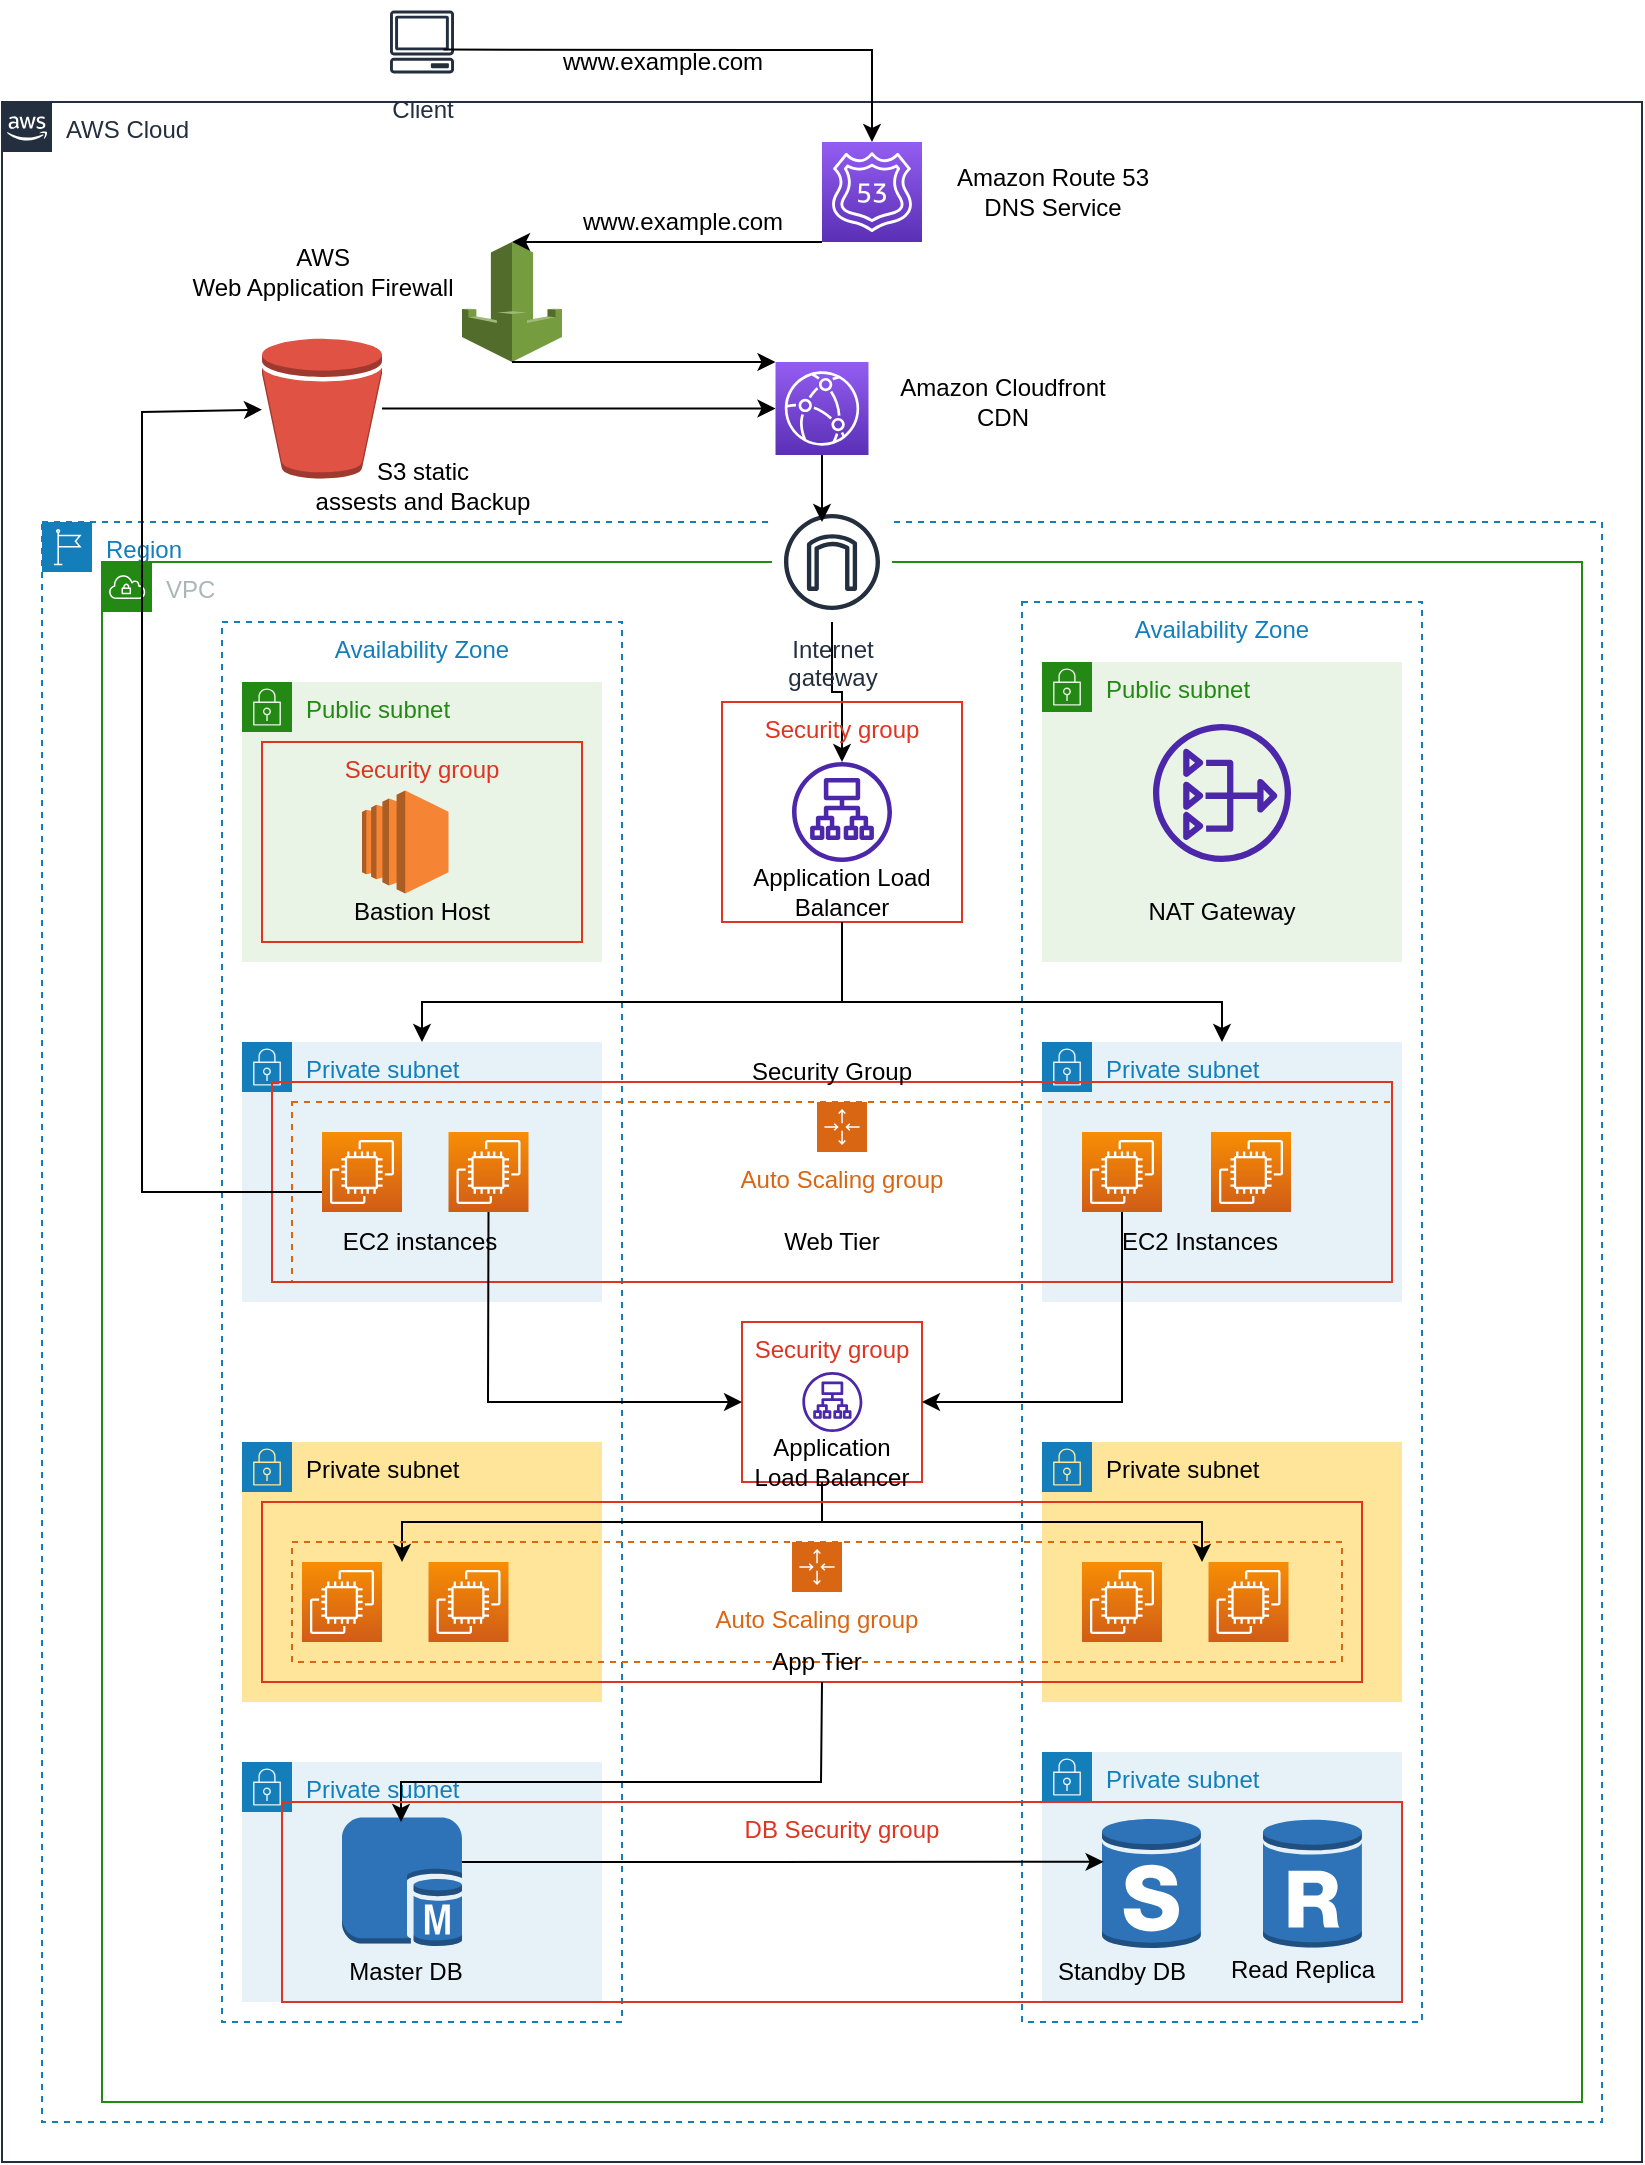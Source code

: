 <mxfile version="19.0.3" type="github">
  <diagram id="kU0hUeMjQg0mGXt2Nw3Z" name="Page-1">
    <mxGraphModel dx="978" dy="594" grid="1" gridSize="10" guides="1" tooltips="1" connect="1" arrows="0" fold="1" page="1" pageScale="1" pageWidth="850" pageHeight="1100" math="0" shadow="0">
      <root>
        <mxCell id="0" />
        <mxCell id="1" parent="0" />
        <mxCell id="V4WVdfKS_ffeEVljyxt0-1" value="AWS Cloud" style="points=[[0,0],[0.25,0],[0.5,0],[0.75,0],[1,0],[1,0.25],[1,0.5],[1,0.75],[1,1],[0.75,1],[0.5,1],[0.25,1],[0,1],[0,0.75],[0,0.5],[0,0.25]];outlineConnect=0;gradientColor=none;html=1;whiteSpace=wrap;fontSize=12;fontStyle=0;container=1;pointerEvents=0;collapsible=0;recursiveResize=0;shape=mxgraph.aws4.group;grIcon=mxgraph.aws4.group_aws_cloud_alt;strokeColor=#232F3E;fillColor=none;verticalAlign=top;align=left;spacingLeft=30;fontColor=#232F3E;dashed=0;" vertex="1" parent="1">
          <mxGeometry x="10" y="50" width="820" height="1030" as="geometry" />
        </mxCell>
        <mxCell id="V4WVdfKS_ffeEVljyxt0-7" value="" style="outlineConnect=0;dashed=0;verticalLabelPosition=bottom;verticalAlign=top;align=center;html=1;shape=mxgraph.aws3.waf;fillColor=#759C3E;gradientColor=none;" vertex="1" parent="V4WVdfKS_ffeEVljyxt0-1">
          <mxGeometry x="230" y="70" width="50" height="60" as="geometry" />
        </mxCell>
        <mxCell id="V4WVdfKS_ffeEVljyxt0-11" value="" style="sketch=0;points=[[0,0,0],[0.25,0,0],[0.5,0,0],[0.75,0,0],[1,0,0],[0,1,0],[0.25,1,0],[0.5,1,0],[0.75,1,0],[1,1,0],[0,0.25,0],[0,0.5,0],[0,0.75,0],[1,0.25,0],[1,0.5,0],[1,0.75,0]];outlineConnect=0;fontColor=#232F3E;gradientColor=#945DF2;gradientDirection=north;fillColor=#5A30B5;strokeColor=#ffffff;dashed=0;verticalLabelPosition=bottom;verticalAlign=top;align=center;html=1;fontSize=12;fontStyle=0;aspect=fixed;shape=mxgraph.aws4.resourceIcon;resIcon=mxgraph.aws4.cloudfront;" vertex="1" parent="V4WVdfKS_ffeEVljyxt0-1">
          <mxGeometry x="386.75" y="130" width="46.5" height="46.5" as="geometry" />
        </mxCell>
        <mxCell id="V4WVdfKS_ffeEVljyxt0-5" value="" style="sketch=0;points=[[0,0,0],[0.25,0,0],[0.5,0,0],[0.75,0,0],[1,0,0],[0,1,0],[0.25,1,0],[0.5,1,0],[0.75,1,0],[1,1,0],[0,0.25,0],[0,0.5,0],[0,0.75,0],[1,0.25,0],[1,0.5,0],[1,0.75,0]];outlineConnect=0;fontColor=#232F3E;gradientColor=#945DF2;gradientDirection=north;fillColor=#5A30B5;strokeColor=#ffffff;dashed=0;verticalLabelPosition=bottom;verticalAlign=top;align=center;html=1;fontSize=12;fontStyle=0;aspect=fixed;shape=mxgraph.aws4.resourceIcon;resIcon=mxgraph.aws4.route_53;" vertex="1" parent="V4WVdfKS_ffeEVljyxt0-1">
          <mxGeometry x="410" y="20" width="50" height="50" as="geometry" />
        </mxCell>
        <mxCell id="V4WVdfKS_ffeEVljyxt0-10" value="" style="endArrow=classic;html=1;rounded=0;entryX=0.5;entryY=0;entryDx=0;entryDy=0;entryPerimeter=0;exitX=0;exitY=1;exitDx=0;exitDy=0;exitPerimeter=0;" edge="1" parent="V4WVdfKS_ffeEVljyxt0-1" source="V4WVdfKS_ffeEVljyxt0-5" target="V4WVdfKS_ffeEVljyxt0-7">
          <mxGeometry width="50" height="50" relative="1" as="geometry">
            <mxPoint x="400" y="150" as="sourcePoint" />
            <mxPoint x="450" y="100" as="targetPoint" />
          </mxGeometry>
        </mxCell>
        <mxCell id="V4WVdfKS_ffeEVljyxt0-6" value="" style="outlineConnect=0;dashed=0;verticalLabelPosition=bottom;verticalAlign=top;align=center;html=1;shape=mxgraph.aws3.bucket;fillColor=#E05243;gradientColor=none;" vertex="1" parent="V4WVdfKS_ffeEVljyxt0-1">
          <mxGeometry x="130" y="118.25" width="60" height="70" as="geometry" />
        </mxCell>
        <mxCell id="V4WVdfKS_ffeEVljyxt0-12" value="" style="endArrow=classic;html=1;rounded=0;exitX=0.5;exitY=1;exitDx=0;exitDy=0;exitPerimeter=0;entryX=0;entryY=0;entryDx=0;entryDy=0;entryPerimeter=0;" edge="1" parent="V4WVdfKS_ffeEVljyxt0-1" source="V4WVdfKS_ffeEVljyxt0-7" target="V4WVdfKS_ffeEVljyxt0-11">
          <mxGeometry width="50" height="50" relative="1" as="geometry">
            <mxPoint x="410" y="540" as="sourcePoint" />
            <mxPoint x="460" y="490" as="targetPoint" />
          </mxGeometry>
        </mxCell>
        <mxCell id="V4WVdfKS_ffeEVljyxt0-13" value="" style="endArrow=classic;html=1;rounded=0;entryX=0;entryY=0.5;entryDx=0;entryDy=0;entryPerimeter=0;" edge="1" parent="V4WVdfKS_ffeEVljyxt0-1" source="V4WVdfKS_ffeEVljyxt0-6" target="V4WVdfKS_ffeEVljyxt0-11">
          <mxGeometry width="50" height="50" relative="1" as="geometry">
            <mxPoint x="240" y="215.75" as="sourcePoint" />
            <mxPoint x="290" y="165.75" as="targetPoint" />
          </mxGeometry>
        </mxCell>
        <mxCell id="V4WVdfKS_ffeEVljyxt0-70" value="Amazon Route 53 &lt;br&gt;DNS Service" style="text;html=1;align=center;verticalAlign=middle;resizable=0;points=[];autosize=1;strokeColor=none;fillColor=none;fontColor=#000000;" vertex="1" parent="V4WVdfKS_ffeEVljyxt0-1">
          <mxGeometry x="470" y="30" width="110" height="30" as="geometry" />
        </mxCell>
        <mxCell id="V4WVdfKS_ffeEVljyxt0-71" value="AWS &lt;br&gt;Web Application Firewall" style="text;html=1;align=center;verticalAlign=middle;resizable=0;points=[];autosize=1;strokeColor=none;fillColor=none;fontColor=#000000;" vertex="1" parent="V4WVdfKS_ffeEVljyxt0-1">
          <mxGeometry x="85" y="70" width="150" height="30" as="geometry" />
        </mxCell>
        <mxCell id="V4WVdfKS_ffeEVljyxt0-72" value="www.example.com" style="text;html=1;align=center;verticalAlign=middle;resizable=0;points=[];autosize=1;strokeColor=none;fillColor=none;fontColor=#000000;strokeWidth=0;" vertex="1" parent="V4WVdfKS_ffeEVljyxt0-1">
          <mxGeometry x="280" y="50" width="120" height="20" as="geometry" />
        </mxCell>
        <mxCell id="V4WVdfKS_ffeEVljyxt0-74" value="S3 static &lt;br&gt;assests and Backup" style="text;html=1;align=center;verticalAlign=middle;resizable=0;points=[];autosize=1;strokeColor=none;fillColor=none;fontColor=#000000;" vertex="1" parent="V4WVdfKS_ffeEVljyxt0-1">
          <mxGeometry x="150" y="176.5" width="120" height="30" as="geometry" />
        </mxCell>
        <mxCell id="V4WVdfKS_ffeEVljyxt0-2" value="Region" style="points=[[0,0],[0.25,0],[0.5,0],[0.75,0],[1,0],[1,0.25],[1,0.5],[1,0.75],[1,1],[0.75,1],[0.5,1],[0.25,1],[0,1],[0,0.75],[0,0.5],[0,0.25]];outlineConnect=0;gradientColor=none;html=1;whiteSpace=wrap;fontSize=12;fontStyle=0;container=1;pointerEvents=0;collapsible=0;recursiveResize=0;shape=mxgraph.aws4.group;grIcon=mxgraph.aws4.group_region;strokeColor=#147EBA;fillColor=none;verticalAlign=top;align=left;spacingLeft=30;fontColor=#147EBA;dashed=1;" vertex="1" parent="1">
          <mxGeometry x="30" y="260" width="780" height="800" as="geometry" />
        </mxCell>
        <mxCell id="V4WVdfKS_ffeEVljyxt0-3" value="VPC" style="points=[[0,0],[0.25,0],[0.5,0],[0.75,0],[1,0],[1,0.25],[1,0.5],[1,0.75],[1,1],[0.75,1],[0.5,1],[0.25,1],[0,1],[0,0.75],[0,0.5],[0,0.25]];outlineConnect=0;gradientColor=none;html=1;whiteSpace=wrap;fontSize=12;fontStyle=0;container=1;pointerEvents=0;collapsible=0;recursiveResize=0;shape=mxgraph.aws4.group;grIcon=mxgraph.aws4.group_vpc;strokeColor=#248814;fillColor=none;verticalAlign=top;align=left;spacingLeft=30;fontColor=#AAB7B8;dashed=0;" vertex="1" parent="1">
          <mxGeometry x="60" y="280" width="740" height="770" as="geometry" />
        </mxCell>
        <mxCell id="V4WVdfKS_ffeEVljyxt0-44" value="&lt;font color=&quot;#000000&quot;&gt;Private subnet&lt;/font&gt;" style="points=[[0,0],[0.25,0],[0.5,0],[0.75,0],[1,0],[1,0.25],[1,0.5],[1,0.75],[1,1],[0.75,1],[0.5,1],[0.25,1],[0,1],[0,0.75],[0,0.5],[0,0.25]];outlineConnect=0;gradientColor=none;html=1;whiteSpace=wrap;fontSize=12;fontStyle=0;container=1;pointerEvents=0;collapsible=0;recursiveResize=0;shape=mxgraph.aws4.group;grIcon=mxgraph.aws4.group_security_group;grStroke=0;strokeColor=#147EBA;fillColor=#FFE599;verticalAlign=top;align=left;spacingLeft=30;fontColor=#147EBA;dashed=0;" vertex="1" parent="V4WVdfKS_ffeEVljyxt0-3">
          <mxGeometry x="70" y="440" width="180" height="130" as="geometry" />
        </mxCell>
        <mxCell id="V4WVdfKS_ffeEVljyxt0-50" value="" style="sketch=0;points=[[0,0,0],[0.25,0,0],[0.5,0,0],[0.75,0,0],[1,0,0],[0,1,0],[0.25,1,0],[0.5,1,0],[0.75,1,0],[1,1,0],[0,0.25,0],[0,0.5,0],[0,0.75,0],[1,0.25,0],[1,0.5,0],[1,0.75,0]];outlineConnect=0;fontColor=#232F3E;gradientColor=#F78E04;gradientDirection=north;fillColor=#D05C17;strokeColor=#ffffff;dashed=0;verticalLabelPosition=bottom;verticalAlign=top;align=center;html=1;fontSize=12;fontStyle=0;aspect=fixed;shape=mxgraph.aws4.resourceIcon;resIcon=mxgraph.aws4.ec2;" vertex="1" parent="V4WVdfKS_ffeEVljyxt0-44">
          <mxGeometry x="30" y="60" width="40" height="40" as="geometry" />
        </mxCell>
        <mxCell id="V4WVdfKS_ffeEVljyxt0-51" value="" style="sketch=0;points=[[0,0,0],[0.25,0,0],[0.5,0,0],[0.75,0,0],[1,0,0],[0,1,0],[0.25,1,0],[0.5,1,0],[0.75,1,0],[1,1,0],[0,0.25,0],[0,0.5,0],[0,0.75,0],[1,0.25,0],[1,0.5,0],[1,0.75,0]];outlineConnect=0;fontColor=#232F3E;gradientColor=#F78E04;gradientDirection=north;fillColor=#D05C17;strokeColor=#ffffff;dashed=0;verticalLabelPosition=bottom;verticalAlign=top;align=center;html=1;fontSize=12;fontStyle=0;aspect=fixed;shape=mxgraph.aws4.resourceIcon;resIcon=mxgraph.aws4.ec2;" vertex="1" parent="V4WVdfKS_ffeEVljyxt0-44">
          <mxGeometry x="93.25" y="60" width="40" height="40" as="geometry" />
        </mxCell>
        <mxCell id="V4WVdfKS_ffeEVljyxt0-56" value="Private subnet" style="points=[[0,0],[0.25,0],[0.5,0],[0.75,0],[1,0],[1,0.25],[1,0.5],[1,0.75],[1,1],[0.75,1],[0.5,1],[0.25,1],[0,1],[0,0.75],[0,0.5],[0,0.25]];outlineConnect=0;gradientColor=none;html=1;whiteSpace=wrap;fontSize=12;fontStyle=0;container=1;pointerEvents=0;collapsible=0;recursiveResize=0;shape=mxgraph.aws4.group;grIcon=mxgraph.aws4.group_security_group;grStroke=0;strokeColor=#147EBA;fillColor=#E6F2F8;verticalAlign=top;align=left;spacingLeft=30;fontColor=#147EBA;dashed=0;" vertex="1" parent="V4WVdfKS_ffeEVljyxt0-3">
          <mxGeometry x="70" y="600" width="180" height="120" as="geometry" />
        </mxCell>
        <mxCell id="V4WVdfKS_ffeEVljyxt0-62" value="" style="outlineConnect=0;dashed=0;verticalLabelPosition=bottom;verticalAlign=top;align=center;html=1;shape=mxgraph.aws3.sql_master;fillColor=#2E73B8;gradientColor=none;fontColor=#000000;" vertex="1" parent="V4WVdfKS_ffeEVljyxt0-56">
          <mxGeometry x="50" y="27.75" width="60" height="64.5" as="geometry" />
        </mxCell>
        <mxCell id="V4WVdfKS_ffeEVljyxt0-18" value="Availability Zone" style="fillColor=none;strokeColor=#147EBA;dashed=1;verticalAlign=top;fontStyle=0;fontColor=#147EBA;" vertex="1" parent="V4WVdfKS_ffeEVljyxt0-56">
          <mxGeometry x="-10" y="-570" width="200" height="700" as="geometry" />
        </mxCell>
        <mxCell id="V4WVdfKS_ffeEVljyxt0-31" value="Private subnet" style="points=[[0,0],[0.25,0],[0.5,0],[0.75,0],[1,0],[1,0.25],[1,0.5],[1,0.75],[1,1],[0.75,1],[0.5,1],[0.25,1],[0,1],[0,0.75],[0,0.5],[0,0.25]];outlineConnect=0;gradientColor=none;html=1;whiteSpace=wrap;fontSize=12;fontStyle=0;container=1;pointerEvents=0;collapsible=0;recursiveResize=0;shape=mxgraph.aws4.group;grIcon=mxgraph.aws4.group_security_group;grStroke=0;strokeColor=#147EBA;fillColor=#E6F2F8;verticalAlign=top;align=left;spacingLeft=30;fontColor=#147EBA;dashed=0;" vertex="1" parent="V4WVdfKS_ffeEVljyxt0-3">
          <mxGeometry x="70" y="240" width="180" height="130" as="geometry" />
        </mxCell>
        <mxCell id="V4WVdfKS_ffeEVljyxt0-77" value="" style="edgeStyle=orthogonalEdgeStyle;rounded=0;orthogonalLoop=1;jettySize=auto;html=1;fontColor=#000000;" edge="1" parent="V4WVdfKS_ffeEVljyxt0-3" source="V4WVdfKS_ffeEVljyxt0-4" target="V4WVdfKS_ffeEVljyxt0-17">
          <mxGeometry relative="1" as="geometry" />
        </mxCell>
        <mxCell id="V4WVdfKS_ffeEVljyxt0-4" value="Internet&#xa;gateway" style="sketch=0;outlineConnect=0;fontColor=#232F3E;gradientColor=none;strokeColor=#232F3E;fillColor=#ffffff;dashed=0;verticalLabelPosition=bottom;verticalAlign=top;align=center;html=1;fontSize=12;fontStyle=0;aspect=fixed;shape=mxgraph.aws4.resourceIcon;resIcon=mxgraph.aws4.internet_gateway;" vertex="1" parent="V4WVdfKS_ffeEVljyxt0-3">
          <mxGeometry x="335" y="-30" width="60" height="60" as="geometry" />
        </mxCell>
        <mxCell id="V4WVdfKS_ffeEVljyxt0-16" value="Security group" style="fillColor=none;strokeColor=#DD3522;verticalAlign=top;fontStyle=0;fontColor=#DD3522;" vertex="1" parent="V4WVdfKS_ffeEVljyxt0-3">
          <mxGeometry x="310" y="70" width="120" height="110" as="geometry" />
        </mxCell>
        <mxCell id="V4WVdfKS_ffeEVljyxt0-17" value="" style="sketch=0;outlineConnect=0;fontColor=#232F3E;gradientColor=none;fillColor=#4D27AA;strokeColor=none;dashed=0;verticalLabelPosition=bottom;verticalAlign=top;align=center;html=1;fontSize=12;fontStyle=0;aspect=fixed;pointerEvents=1;shape=mxgraph.aws4.application_load_balancer;" vertex="1" parent="V4WVdfKS_ffeEVljyxt0-3">
          <mxGeometry x="345" y="100" width="50" height="50" as="geometry" />
        </mxCell>
        <mxCell id="V4WVdfKS_ffeEVljyxt0-24" value="Availability Zone" style="fillColor=none;strokeColor=#147EBA;dashed=1;verticalAlign=top;fontStyle=0;fontColor=#147EBA;" vertex="1" parent="V4WVdfKS_ffeEVljyxt0-3">
          <mxGeometry x="460" y="20" width="200" height="710" as="geometry" />
        </mxCell>
        <mxCell id="V4WVdfKS_ffeEVljyxt0-25" value="Public subnet" style="points=[[0,0],[0.25,0],[0.5,0],[0.75,0],[1,0],[1,0.25],[1,0.5],[1,0.75],[1,1],[0.75,1],[0.5,1],[0.25,1],[0,1],[0,0.75],[0,0.5],[0,0.25]];outlineConnect=0;gradientColor=none;html=1;whiteSpace=wrap;fontSize=12;fontStyle=0;container=1;pointerEvents=0;collapsible=0;recursiveResize=0;shape=mxgraph.aws4.group;grIcon=mxgraph.aws4.group_security_group;grStroke=0;strokeColor=#248814;fillColor=#E9F3E6;verticalAlign=top;align=left;spacingLeft=30;fontColor=#248814;dashed=0;" vertex="1" parent="V4WVdfKS_ffeEVljyxt0-3">
          <mxGeometry x="70" y="60" width="180" height="140" as="geometry" />
        </mxCell>
        <mxCell id="V4WVdfKS_ffeEVljyxt0-26" value="Public subnet" style="points=[[0,0],[0.25,0],[0.5,0],[0.75,0],[1,0],[1,0.25],[1,0.5],[1,0.75],[1,1],[0.75,1],[0.5,1],[0.25,1],[0,1],[0,0.75],[0,0.5],[0,0.25]];outlineConnect=0;gradientColor=none;html=1;whiteSpace=wrap;fontSize=12;fontStyle=0;container=1;pointerEvents=0;collapsible=0;recursiveResize=0;shape=mxgraph.aws4.group;grIcon=mxgraph.aws4.group_security_group;grStroke=0;strokeColor=#248814;fillColor=#E9F3E6;verticalAlign=top;align=left;spacingLeft=30;fontColor=#248814;dashed=0;" vertex="1" parent="V4WVdfKS_ffeEVljyxt0-3">
          <mxGeometry x="470" y="50" width="180" height="150" as="geometry" />
        </mxCell>
        <mxCell id="V4WVdfKS_ffeEVljyxt0-27" value="Security group" style="fillColor=none;strokeColor=#DD3522;verticalAlign=top;fontStyle=0;fontColor=#DD3522;" vertex="1" parent="V4WVdfKS_ffeEVljyxt0-3">
          <mxGeometry x="80" y="90" width="160" height="100" as="geometry" />
        </mxCell>
        <mxCell id="V4WVdfKS_ffeEVljyxt0-29" value="" style="outlineConnect=0;dashed=0;verticalLabelPosition=bottom;verticalAlign=top;align=center;html=1;shape=mxgraph.aws3.ec2;fillColor=#F58534;gradientColor=none;" vertex="1" parent="V4WVdfKS_ffeEVljyxt0-3">
          <mxGeometry x="130" y="114.25" width="43.25" height="51.5" as="geometry" />
        </mxCell>
        <mxCell id="V4WVdfKS_ffeEVljyxt0-30" value="" style="sketch=0;outlineConnect=0;fontColor=#232F3E;gradientColor=none;fillColor=#4D27AA;strokeColor=none;dashed=0;verticalLabelPosition=bottom;verticalAlign=top;align=center;html=1;fontSize=12;fontStyle=0;aspect=fixed;pointerEvents=1;shape=mxgraph.aws4.nat_gateway;" vertex="1" parent="V4WVdfKS_ffeEVljyxt0-3">
          <mxGeometry x="525.5" y="81" width="69" height="69" as="geometry" />
        </mxCell>
        <mxCell id="V4WVdfKS_ffeEVljyxt0-32" value="Private subnet" style="points=[[0,0],[0.25,0],[0.5,0],[0.75,0],[1,0],[1,0.25],[1,0.5],[1,0.75],[1,1],[0.75,1],[0.5,1],[0.25,1],[0,1],[0,0.75],[0,0.5],[0,0.25]];outlineConnect=0;gradientColor=none;html=1;whiteSpace=wrap;fontSize=12;fontStyle=0;container=1;pointerEvents=0;collapsible=0;recursiveResize=0;shape=mxgraph.aws4.group;grIcon=mxgraph.aws4.group_security_group;grStroke=0;strokeColor=#147EBA;fillColor=#E6F2F8;verticalAlign=top;align=left;spacingLeft=30;fontColor=#147EBA;dashed=0;" vertex="1" parent="V4WVdfKS_ffeEVljyxt0-3">
          <mxGeometry x="470" y="240" width="180" height="130" as="geometry" />
        </mxCell>
        <mxCell id="V4WVdfKS_ffeEVljyxt0-38" value="" style="sketch=0;points=[[0,0,0],[0.25,0,0],[0.5,0,0],[0.75,0,0],[1,0,0],[0,1,0],[0.25,1,0],[0.5,1,0],[0.75,1,0],[1,1,0],[0,0.25,0],[0,0.5,0],[0,0.75,0],[1,0.25,0],[1,0.5,0],[1,0.75,0]];outlineConnect=0;fontColor=#232F3E;gradientColor=#F78E04;gradientDirection=north;fillColor=#D05C17;strokeColor=#ffffff;dashed=0;verticalLabelPosition=bottom;verticalAlign=top;align=center;html=1;fontSize=12;fontStyle=0;aspect=fixed;shape=mxgraph.aws4.resourceIcon;resIcon=mxgraph.aws4.ec2;" vertex="1" parent="V4WVdfKS_ffeEVljyxt0-3">
          <mxGeometry x="554.5" y="285" width="40" height="40" as="geometry" />
        </mxCell>
        <mxCell id="V4WVdfKS_ffeEVljyxt0-39" value="" style="endArrow=classic;html=1;rounded=0;exitX=0.5;exitY=1;exitDx=0;exitDy=0;" edge="1" parent="V4WVdfKS_ffeEVljyxt0-3" source="V4WVdfKS_ffeEVljyxt0-16" target="V4WVdfKS_ffeEVljyxt0-31">
          <mxGeometry width="50" height="50" relative="1" as="geometry">
            <mxPoint x="220" y="270" as="sourcePoint" />
            <mxPoint x="160" y="220" as="targetPoint" />
            <Array as="points">
              <mxPoint x="370" y="220" />
              <mxPoint x="160" y="220" />
            </Array>
          </mxGeometry>
        </mxCell>
        <mxCell id="V4WVdfKS_ffeEVljyxt0-41" value="" style="endArrow=classic;html=1;rounded=0;entryX=0.5;entryY=0;entryDx=0;entryDy=0;" edge="1" parent="V4WVdfKS_ffeEVljyxt0-3" target="V4WVdfKS_ffeEVljyxt0-32">
          <mxGeometry width="50" height="50" relative="1" as="geometry">
            <mxPoint x="370" y="220" as="sourcePoint" />
            <mxPoint x="460" y="190" as="targetPoint" />
            <Array as="points">
              <mxPoint x="560" y="220" />
            </Array>
          </mxGeometry>
        </mxCell>
        <mxCell id="V4WVdfKS_ffeEVljyxt0-42" value="Security group" style="fillColor=none;strokeColor=#DD3522;verticalAlign=top;fontStyle=0;fontColor=#DD3522;" vertex="1" parent="V4WVdfKS_ffeEVljyxt0-3">
          <mxGeometry x="320" y="380" width="90" height="80" as="geometry" />
        </mxCell>
        <mxCell id="V4WVdfKS_ffeEVljyxt0-43" value="" style="sketch=0;outlineConnect=0;fontColor=#232F3E;gradientColor=none;fillColor=#4D27AA;strokeColor=none;dashed=0;verticalLabelPosition=bottom;verticalAlign=top;align=center;html=1;fontSize=12;fontStyle=0;aspect=fixed;pointerEvents=1;shape=mxgraph.aws4.application_load_balancer;" vertex="1" parent="V4WVdfKS_ffeEVljyxt0-3">
          <mxGeometry x="350.18" y="405" width="30" height="30" as="geometry" />
        </mxCell>
        <mxCell id="V4WVdfKS_ffeEVljyxt0-45" value="&lt;font color=&quot;#000000&quot;&gt;Private subnet&lt;/font&gt;" style="points=[[0,0],[0.25,0],[0.5,0],[0.75,0],[1,0],[1,0.25],[1,0.5],[1,0.75],[1,1],[0.75,1],[0.5,1],[0.25,1],[0,1],[0,0.75],[0,0.5],[0,0.25]];outlineConnect=0;gradientColor=none;html=1;whiteSpace=wrap;fontSize=12;fontStyle=0;container=1;pointerEvents=0;collapsible=0;recursiveResize=0;shape=mxgraph.aws4.group;grIcon=mxgraph.aws4.group_security_group;grStroke=0;strokeColor=#147EBA;fillColor=#FFE599;verticalAlign=top;align=left;spacingLeft=30;fontColor=#147EBA;dashed=0;" vertex="1" parent="V4WVdfKS_ffeEVljyxt0-3">
          <mxGeometry x="470" y="440" width="180" height="130" as="geometry" />
        </mxCell>
        <mxCell id="V4WVdfKS_ffeEVljyxt0-52" value="" style="sketch=0;points=[[0,0,0],[0.25,0,0],[0.5,0,0],[0.75,0,0],[1,0,0],[0,1,0],[0.25,1,0],[0.5,1,0],[0.75,1,0],[1,1,0],[0,0.25,0],[0,0.5,0],[0,0.75,0],[1,0.25,0],[1,0.5,0],[1,0.75,0]];outlineConnect=0;fontColor=#232F3E;gradientColor=#F78E04;gradientDirection=north;fillColor=#D05C17;strokeColor=#ffffff;dashed=0;verticalLabelPosition=bottom;verticalAlign=top;align=center;html=1;fontSize=12;fontStyle=0;aspect=fixed;shape=mxgraph.aws4.resourceIcon;resIcon=mxgraph.aws4.ec2;" vertex="1" parent="V4WVdfKS_ffeEVljyxt0-45">
          <mxGeometry x="20" y="60" width="40" height="40" as="geometry" />
        </mxCell>
        <mxCell id="V4WVdfKS_ffeEVljyxt0-53" value="" style="sketch=0;points=[[0,0,0],[0.25,0,0],[0.5,0,0],[0.75,0,0],[1,0,0],[0,1,0],[0.25,1,0],[0.5,1,0],[0.75,1,0],[1,1,0],[0,0.25,0],[0,0.5,0],[0,0.75,0],[1,0.25,0],[1,0.5,0],[1,0.75,0]];outlineConnect=0;fontColor=#232F3E;gradientColor=#F78E04;gradientDirection=north;fillColor=#D05C17;strokeColor=#ffffff;dashed=0;verticalLabelPosition=bottom;verticalAlign=top;align=center;html=1;fontSize=12;fontStyle=0;aspect=fixed;shape=mxgraph.aws4.resourceIcon;resIcon=mxgraph.aws4.ec2;" vertex="1" parent="V4WVdfKS_ffeEVljyxt0-45">
          <mxGeometry x="83.25" y="60" width="40" height="40" as="geometry" />
        </mxCell>
        <mxCell id="V4WVdfKS_ffeEVljyxt0-34" value="Auto Scaling group" style="points=[[0,0],[0.25,0],[0.5,0],[0.75,0],[1,0],[1,0.25],[1,0.5],[1,0.75],[1,1],[0.75,1],[0.5,1],[0.25,1],[0,1],[0,0.75],[0,0.5],[0,0.25]];outlineConnect=0;gradientColor=none;html=1;whiteSpace=wrap;fontSize=12;fontStyle=0;container=1;pointerEvents=0;collapsible=0;recursiveResize=0;shape=mxgraph.aws4.groupCenter;grIcon=mxgraph.aws4.group_auto_scaling_group;grStroke=1;strokeColor=#D86613;fillColor=none;verticalAlign=top;align=center;fontColor=#D86613;dashed=1;spacingTop=25;" vertex="1" parent="V4WVdfKS_ffeEVljyxt0-3">
          <mxGeometry x="95" y="270" width="550" height="90" as="geometry" />
        </mxCell>
        <mxCell id="V4WVdfKS_ffeEVljyxt0-33" value="" style="fillColor=none;strokeColor=#DD3522;verticalAlign=top;fontStyle=0;fontColor=#DD3522;" vertex="1" parent="V4WVdfKS_ffeEVljyxt0-34">
          <mxGeometry x="-10" y="-10" width="560" height="100" as="geometry" />
        </mxCell>
        <mxCell id="V4WVdfKS_ffeEVljyxt0-35" value="" style="sketch=0;points=[[0,0,0],[0.25,0,0],[0.5,0,0],[0.75,0,0],[1,0,0],[0,1,0],[0.25,1,0],[0.5,1,0],[0.75,1,0],[1,1,0],[0,0.25,0],[0,0.5,0],[0,0.75,0],[1,0.25,0],[1,0.5,0],[1,0.75,0]];outlineConnect=0;fontColor=#232F3E;gradientColor=#F78E04;gradientDirection=north;fillColor=#D05C17;strokeColor=#ffffff;dashed=0;verticalLabelPosition=bottom;verticalAlign=top;align=center;html=1;fontSize=12;fontStyle=0;aspect=fixed;shape=mxgraph.aws4.resourceIcon;resIcon=mxgraph.aws4.ec2;" vertex="1" parent="V4WVdfKS_ffeEVljyxt0-34">
          <mxGeometry x="15" y="15" width="40" height="40" as="geometry" />
        </mxCell>
        <mxCell id="V4WVdfKS_ffeEVljyxt0-36" value="" style="sketch=0;points=[[0,0,0],[0.25,0,0],[0.5,0,0],[0.75,0,0],[1,0,0],[0,1,0],[0.25,1,0],[0.5,1,0],[0.75,1,0],[1,1,0],[0,0.25,0],[0,0.5,0],[0,0.75,0],[1,0.25,0],[1,0.5,0],[1,0.75,0]];outlineConnect=0;fontColor=#232F3E;gradientColor=#F78E04;gradientDirection=north;fillColor=#D05C17;strokeColor=#ffffff;dashed=0;verticalLabelPosition=bottom;verticalAlign=top;align=center;html=1;fontSize=12;fontStyle=0;aspect=fixed;shape=mxgraph.aws4.resourceIcon;resIcon=mxgraph.aws4.ec2;" vertex="1" parent="V4WVdfKS_ffeEVljyxt0-34">
          <mxGeometry x="78.25" y="15" width="40" height="40" as="geometry" />
        </mxCell>
        <mxCell id="V4WVdfKS_ffeEVljyxt0-37" value="" style="sketch=0;points=[[0,0,0],[0.25,0,0],[0.5,0,0],[0.75,0,0],[1,0,0],[0,1,0],[0.25,1,0],[0.5,1,0],[0.75,1,0],[1,1,0],[0,0.25,0],[0,0.5,0],[0,0.75,0],[1,0.25,0],[1,0.5,0],[1,0.75,0]];outlineConnect=0;fontColor=#232F3E;gradientColor=#F78E04;gradientDirection=north;fillColor=#D05C17;strokeColor=#ffffff;dashed=0;verticalLabelPosition=bottom;verticalAlign=top;align=center;html=1;fontSize=12;fontStyle=0;aspect=fixed;shape=mxgraph.aws4.resourceIcon;resIcon=mxgraph.aws4.ec2;" vertex="1" parent="V4WVdfKS_ffeEVljyxt0-34">
          <mxGeometry x="395" y="15" width="40" height="40" as="geometry" />
        </mxCell>
        <mxCell id="V4WVdfKS_ffeEVljyxt0-81" value="EC2 instances" style="text;html=1;strokeColor=none;fillColor=none;align=center;verticalAlign=middle;whiteSpace=wrap;rounded=0;fontColor=#000000;" vertex="1" parent="V4WVdfKS_ffeEVljyxt0-34">
          <mxGeometry x="15" y="55" width="98.37" height="30" as="geometry" />
        </mxCell>
        <mxCell id="V4WVdfKS_ffeEVljyxt0-83" value="EC2 Instances" style="text;html=1;strokeColor=none;fillColor=none;align=center;verticalAlign=middle;whiteSpace=wrap;rounded=0;fontColor=#000000;" vertex="1" parent="V4WVdfKS_ffeEVljyxt0-34">
          <mxGeometry x="405" y="55" width="98.37" height="30" as="geometry" />
        </mxCell>
        <mxCell id="V4WVdfKS_ffeEVljyxt0-86" value="Web Tier" style="text;html=1;strokeColor=none;fillColor=none;align=center;verticalAlign=middle;whiteSpace=wrap;rounded=0;fontColor=#000000;" vertex="1" parent="V4WVdfKS_ffeEVljyxt0-34">
          <mxGeometry x="221" y="55" width="98.37" height="30" as="geometry" />
        </mxCell>
        <mxCell id="V4WVdfKS_ffeEVljyxt0-46" value="" style="endArrow=classic;html=1;rounded=0;fontColor=#000000;exitX=0.5;exitY=1;exitDx=0;exitDy=0;exitPerimeter=0;entryX=0;entryY=0.5;entryDx=0;entryDy=0;" edge="1" parent="V4WVdfKS_ffeEVljyxt0-3" source="V4WVdfKS_ffeEVljyxt0-36" target="V4WVdfKS_ffeEVljyxt0-42">
          <mxGeometry width="50" height="50" relative="1" as="geometry">
            <mxPoint x="220" y="310" as="sourcePoint" />
            <mxPoint x="290" y="260" as="targetPoint" />
            <Array as="points">
              <mxPoint x="193" y="420" />
            </Array>
          </mxGeometry>
        </mxCell>
        <mxCell id="V4WVdfKS_ffeEVljyxt0-47" value="" style="endArrow=classic;html=1;rounded=0;fontColor=#000000;exitX=0.5;exitY=1;exitDx=0;exitDy=0;exitPerimeter=0;entryX=1;entryY=0.5;entryDx=0;entryDy=0;" edge="1" parent="V4WVdfKS_ffeEVljyxt0-3" source="V4WVdfKS_ffeEVljyxt0-37" target="V4WVdfKS_ffeEVljyxt0-42">
          <mxGeometry width="50" height="50" relative="1" as="geometry">
            <mxPoint x="380" y="450" as="sourcePoint" />
            <mxPoint x="430" y="400" as="targetPoint" />
            <Array as="points">
              <mxPoint x="510" y="420" />
            </Array>
          </mxGeometry>
        </mxCell>
        <mxCell id="V4WVdfKS_ffeEVljyxt0-48" value="" style="endArrow=classic;html=1;rounded=0;exitX=0.5;exitY=1;exitDx=0;exitDy=0;" edge="1" parent="V4WVdfKS_ffeEVljyxt0-3">
          <mxGeometry width="50" height="50" relative="1" as="geometry">
            <mxPoint x="360" y="460" as="sourcePoint" />
            <mxPoint x="150" y="500" as="targetPoint" />
            <Array as="points">
              <mxPoint x="360" y="480" />
              <mxPoint x="150" y="480" />
            </Array>
          </mxGeometry>
        </mxCell>
        <mxCell id="V4WVdfKS_ffeEVljyxt0-49" value="" style="endArrow=classic;html=1;rounded=0;" edge="1" parent="V4WVdfKS_ffeEVljyxt0-3">
          <mxGeometry width="50" height="50" relative="1" as="geometry">
            <mxPoint x="360" y="480" as="sourcePoint" />
            <mxPoint x="550" y="500" as="targetPoint" />
            <Array as="points">
              <mxPoint x="550" y="480" />
            </Array>
          </mxGeometry>
        </mxCell>
        <mxCell id="V4WVdfKS_ffeEVljyxt0-54" value="" style="fillColor=none;strokeColor=#DD3522;verticalAlign=top;fontStyle=0;fontColor=#DD3522;" vertex="1" parent="V4WVdfKS_ffeEVljyxt0-3">
          <mxGeometry x="80" y="470" width="550" height="90" as="geometry" />
        </mxCell>
        <mxCell id="V4WVdfKS_ffeEVljyxt0-61" value="Private subnet" style="points=[[0,0],[0.25,0],[0.5,0],[0.75,0],[1,0],[1,0.25],[1,0.5],[1,0.75],[1,1],[0.75,1],[0.5,1],[0.25,1],[0,1],[0,0.75],[0,0.5],[0,0.25]];outlineConnect=0;gradientColor=none;html=1;whiteSpace=wrap;fontSize=12;fontStyle=0;container=1;pointerEvents=0;collapsible=0;recursiveResize=0;shape=mxgraph.aws4.group;grIcon=mxgraph.aws4.group_security_group;grStroke=0;strokeColor=#147EBA;fillColor=#E6F2F8;verticalAlign=top;align=left;spacingLeft=30;fontColor=#147EBA;dashed=0;" vertex="1" parent="V4WVdfKS_ffeEVljyxt0-3">
          <mxGeometry x="470" y="595" width="180" height="125" as="geometry" />
        </mxCell>
        <mxCell id="V4WVdfKS_ffeEVljyxt0-63" value="" style="outlineConnect=0;dashed=0;verticalLabelPosition=bottom;verticalAlign=top;align=center;html=1;shape=mxgraph.aws3.rds_db_instance_standby_multi_az;fillColor=#2E73B8;gradientColor=none;fontColor=#000000;" vertex="1" parent="V4WVdfKS_ffeEVljyxt0-3">
          <mxGeometry x="500" y="627.75" width="49.5" height="66" as="geometry" />
        </mxCell>
        <mxCell id="V4WVdfKS_ffeEVljyxt0-65" value="" style="outlineConnect=0;dashed=0;verticalLabelPosition=bottom;verticalAlign=top;align=center;html=1;shape=mxgraph.aws3.rds_db_instance_read_replica;fillColor=#2E73B8;gradientColor=none;fontColor=#000000;" vertex="1" parent="V4WVdfKS_ffeEVljyxt0-3">
          <mxGeometry x="580.5" y="627.75" width="49.5" height="66" as="geometry" />
        </mxCell>
        <mxCell id="V4WVdfKS_ffeEVljyxt0-66" value="" style="endArrow=classic;html=1;rounded=0;" edge="1" parent="V4WVdfKS_ffeEVljyxt0-3">
          <mxGeometry width="50" height="50" relative="1" as="geometry">
            <mxPoint x="360" y="560" as="sourcePoint" />
            <mxPoint x="149.5" y="630" as="targetPoint" />
            <Array as="points">
              <mxPoint x="359.5" y="610" />
              <mxPoint x="149.5" y="610" />
            </Array>
          </mxGeometry>
        </mxCell>
        <mxCell id="V4WVdfKS_ffeEVljyxt0-68" value="" style="endArrow=classic;html=1;rounded=0;fontColor=#000000;entryX=0.016;entryY=0.336;entryDx=0;entryDy=0;entryPerimeter=0;" edge="1" parent="V4WVdfKS_ffeEVljyxt0-3" target="V4WVdfKS_ffeEVljyxt0-63">
          <mxGeometry width="50" height="50" relative="1" as="geometry">
            <mxPoint x="180" y="650" as="sourcePoint" />
            <mxPoint x="400" y="720" as="targetPoint" />
          </mxGeometry>
        </mxCell>
        <mxCell id="V4WVdfKS_ffeEVljyxt0-55" value="Auto Scaling group" style="points=[[0,0],[0.25,0],[0.5,0],[0.75,0],[1,0],[1,0.25],[1,0.5],[1,0.75],[1,1],[0.75,1],[0.5,1],[0.25,1],[0,1],[0,0.75],[0,0.5],[0,0.25]];outlineConnect=0;gradientColor=none;html=1;whiteSpace=wrap;fontSize=12;fontStyle=0;container=1;pointerEvents=0;collapsible=0;recursiveResize=0;shape=mxgraph.aws4.groupCenter;grIcon=mxgraph.aws4.group_auto_scaling_group;grStroke=1;strokeColor=#D86613;fillColor=none;verticalAlign=top;align=center;fontColor=#D86613;dashed=1;spacingTop=25;" vertex="1" parent="V4WVdfKS_ffeEVljyxt0-3">
          <mxGeometry x="95" y="490" width="525" height="60" as="geometry" />
        </mxCell>
        <mxCell id="V4WVdfKS_ffeEVljyxt0-87" value="App Tier" style="text;html=1;strokeColor=none;fillColor=none;align=center;verticalAlign=middle;whiteSpace=wrap;rounded=0;fontColor=#000000;" vertex="1" parent="V4WVdfKS_ffeEVljyxt0-55">
          <mxGeometry x="217.9" y="50" width="89.19" height="20" as="geometry" />
        </mxCell>
        <mxCell id="V4WVdfKS_ffeEVljyxt0-78" value="Bastion Host" style="text;html=1;strokeColor=none;fillColor=none;align=center;verticalAlign=middle;whiteSpace=wrap;rounded=0;fontColor=#000000;" vertex="1" parent="V4WVdfKS_ffeEVljyxt0-3">
          <mxGeometry x="110.81" y="160" width="98.37" height="30" as="geometry" />
        </mxCell>
        <mxCell id="V4WVdfKS_ffeEVljyxt0-79" value="NAT Gateway" style="text;html=1;strokeColor=none;fillColor=none;align=center;verticalAlign=middle;whiteSpace=wrap;rounded=0;fontColor=#000000;" vertex="1" parent="V4WVdfKS_ffeEVljyxt0-3">
          <mxGeometry x="510.82" y="160" width="98.37" height="30" as="geometry" />
        </mxCell>
        <mxCell id="V4WVdfKS_ffeEVljyxt0-80" value="Application Load Balancer" style="text;html=1;strokeColor=none;fillColor=none;align=center;verticalAlign=middle;whiteSpace=wrap;rounded=0;fontColor=#000000;" vertex="1" parent="V4WVdfKS_ffeEVljyxt0-3">
          <mxGeometry x="320.82" y="150" width="98.37" height="30" as="geometry" />
        </mxCell>
        <mxCell id="V4WVdfKS_ffeEVljyxt0-82" value="Security Group" style="text;html=1;strokeColor=none;fillColor=none;align=center;verticalAlign=middle;whiteSpace=wrap;rounded=0;fontColor=#000000;" vertex="1" parent="V4WVdfKS_ffeEVljyxt0-3">
          <mxGeometry x="316" y="240" width="98.37" height="30" as="geometry" />
        </mxCell>
        <mxCell id="V4WVdfKS_ffeEVljyxt0-84" value="Application Load Balancer" style="text;html=1;strokeColor=none;fillColor=none;align=center;verticalAlign=middle;whiteSpace=wrap;rounded=0;fontColor=#000000;" vertex="1" parent="V4WVdfKS_ffeEVljyxt0-3">
          <mxGeometry x="323.19" y="440" width="84" height="20" as="geometry" />
        </mxCell>
        <mxCell id="V4WVdfKS_ffeEVljyxt0-89" value="Master DB" style="text;html=1;strokeColor=none;fillColor=none;align=center;verticalAlign=middle;whiteSpace=wrap;rounded=0;fontColor=#000000;" vertex="1" parent="V4WVdfKS_ffeEVljyxt0-3">
          <mxGeometry x="121.62" y="690" width="60" height="30" as="geometry" />
        </mxCell>
        <mxCell id="V4WVdfKS_ffeEVljyxt0-90" value="Standby DB" style="text;html=1;strokeColor=none;fillColor=none;align=center;verticalAlign=middle;whiteSpace=wrap;rounded=0;fontColor=#000000;" vertex="1" parent="V4WVdfKS_ffeEVljyxt0-3">
          <mxGeometry x="470" y="700" width="80" height="10" as="geometry" />
        </mxCell>
        <mxCell id="V4WVdfKS_ffeEVljyxt0-88" value="DB Security group" style="fillColor=none;strokeColor=#DD3522;verticalAlign=top;fontStyle=0;fontColor=#DD3522;" vertex="1" parent="V4WVdfKS_ffeEVljyxt0-3">
          <mxGeometry x="90" y="620" width="560" height="100" as="geometry" />
        </mxCell>
        <mxCell id="V4WVdfKS_ffeEVljyxt0-91" value="Read Replica" style="text;html=1;strokeColor=none;fillColor=none;align=center;verticalAlign=middle;whiteSpace=wrap;rounded=0;fontColor=#000000;" vertex="1" parent="V4WVdfKS_ffeEVljyxt0-3">
          <mxGeometry x="560.81" y="693.75" width="79.19" height="20" as="geometry" />
        </mxCell>
        <mxCell id="V4WVdfKS_ffeEVljyxt0-14" value="" style="endArrow=classic;html=1;rounded=0;exitX=0.5;exitY=1;exitDx=0;exitDy=0;exitPerimeter=0;" edge="1" parent="1" source="V4WVdfKS_ffeEVljyxt0-11">
          <mxGeometry width="50" height="50" relative="1" as="geometry">
            <mxPoint x="490" y="231.5" as="sourcePoint" />
            <mxPoint x="420" y="260" as="targetPoint" />
          </mxGeometry>
        </mxCell>
        <mxCell id="V4WVdfKS_ffeEVljyxt0-69" value="" style="endArrow=classic;html=1;rounded=0;fontColor=#000000;exitX=0;exitY=0.75;exitDx=0;exitDy=0;exitPerimeter=0;" edge="1" parent="1" source="V4WVdfKS_ffeEVljyxt0-35" target="V4WVdfKS_ffeEVljyxt0-6">
          <mxGeometry width="50" height="50" relative="1" as="geometry">
            <mxPoint x="80" y="600" as="sourcePoint" />
            <mxPoint x="120" y="550" as="targetPoint" />
            <Array as="points">
              <mxPoint x="80" y="595" />
              <mxPoint x="80" y="560" />
              <mxPoint x="80" y="380" />
              <mxPoint x="80" y="205" />
            </Array>
          </mxGeometry>
        </mxCell>
        <mxCell id="V4WVdfKS_ffeEVljyxt0-73" value="Amazon Cloudfront &lt;br&gt;CDN" style="text;html=1;align=center;verticalAlign=middle;resizable=0;points=[];autosize=1;strokeColor=none;fillColor=none;fontColor=#000000;" vertex="1" parent="1">
          <mxGeometry x="450" y="185" width="120" height="30" as="geometry" />
        </mxCell>
        <mxCell id="V4WVdfKS_ffeEVljyxt0-92" value="Client" style="sketch=0;outlineConnect=0;fontColor=#232F3E;gradientColor=none;strokeColor=#232F3E;fillColor=#ffffff;dashed=0;verticalLabelPosition=bottom;verticalAlign=top;align=center;html=1;fontSize=12;fontStyle=0;aspect=fixed;shape=mxgraph.aws4.resourceIcon;resIcon=mxgraph.aws4.client;" vertex="1" parent="1">
          <mxGeometry x="200" width="40" height="40" as="geometry" />
        </mxCell>
        <mxCell id="V4WVdfKS_ffeEVljyxt0-93" value="" style="endArrow=classic;html=1;rounded=0;fontColor=#000000;exitX=0.768;exitY=0.595;exitDx=0;exitDy=0;exitPerimeter=0;entryX=0.5;entryY=0;entryDx=0;entryDy=0;entryPerimeter=0;" edge="1" parent="1" source="V4WVdfKS_ffeEVljyxt0-92" target="V4WVdfKS_ffeEVljyxt0-5">
          <mxGeometry width="50" height="50" relative="1" as="geometry">
            <mxPoint x="270" y="20" as="sourcePoint" />
            <mxPoint x="450" y="20" as="targetPoint" />
            <Array as="points">
              <mxPoint x="445" y="24" />
            </Array>
          </mxGeometry>
        </mxCell>
        <mxCell id="V4WVdfKS_ffeEVljyxt0-94" value="www.example.com" style="text;html=1;align=center;verticalAlign=middle;resizable=0;points=[];autosize=1;strokeColor=none;fillColor=none;fontColor=#000000;strokeWidth=0;" vertex="1" parent="1">
          <mxGeometry x="280" y="20" width="120" height="20" as="geometry" />
        </mxCell>
      </root>
    </mxGraphModel>
  </diagram>
</mxfile>
